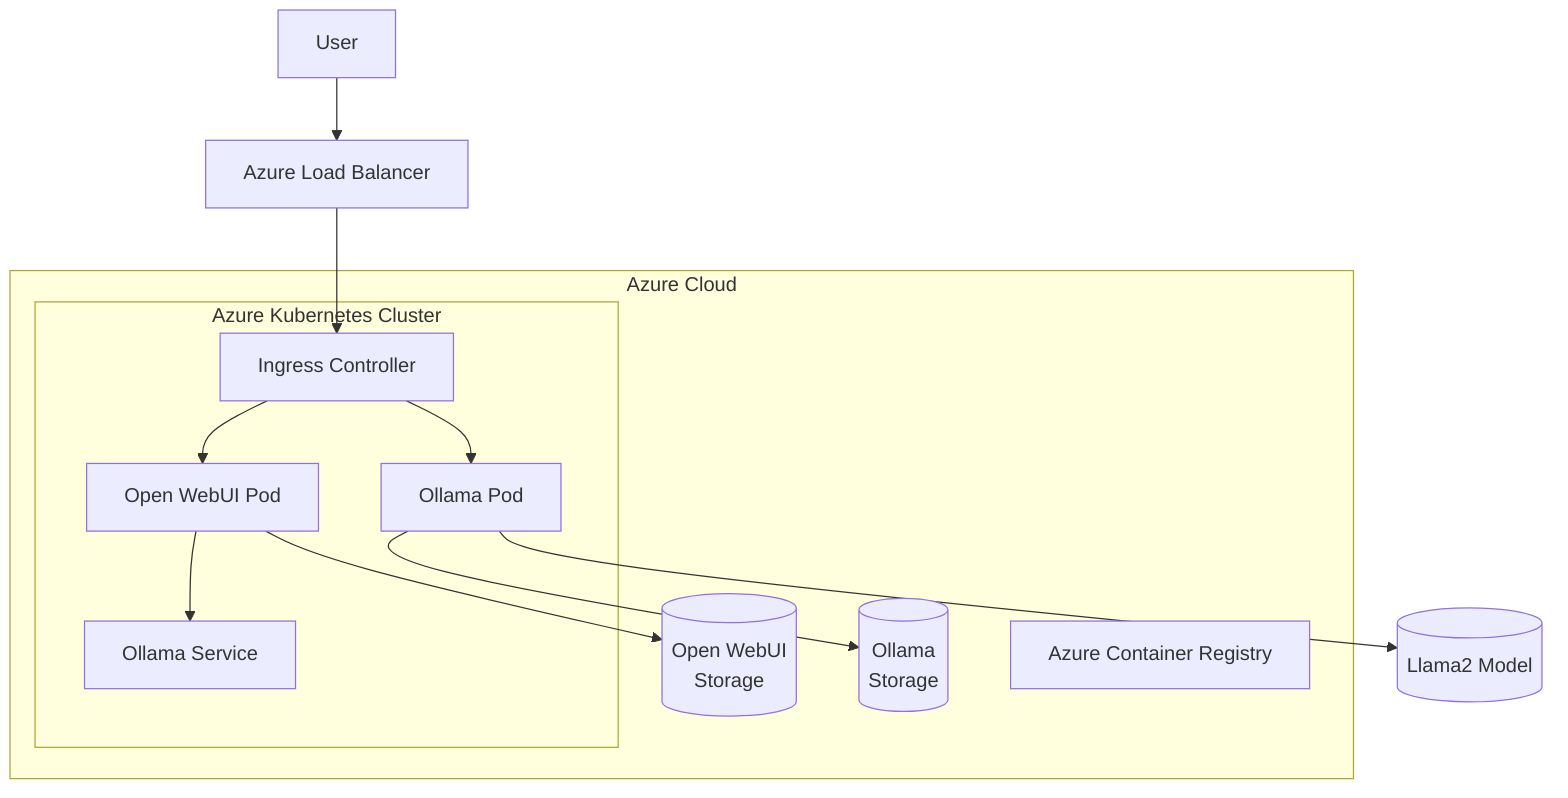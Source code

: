 graph TB
    USER[User] --> ELB[Azure Load Balancer]
    ELB --> ING[Ingress Controller]
    ING --> OPENWEBUI[Open WebUI Pod]
    ING --> OLLAMA[Ollama Pod]
    OPENWEBUI --> OLLAMA_SVC[Ollama Service]
    OLLAMA --> MODEL[(Llama2 Model)]
    OPENWEBUI --> PVC1[(Open WebUI<br/>Storage)]
    OLLAMA --> PVC2[(Ollama<br/>Storage)]
    
    subgraph K8S_Cluster[Azure Kubernetes Cluster]
        ING
        OPENWEBUI
        OLLAMA
        OLLAMA_SVC
    end
    
    subgraph Azure_Cloud[Azure Cloud]
        K8S_Cluster
        ACR[Azure Container Registry]
        PVC1
        PVC2
    end